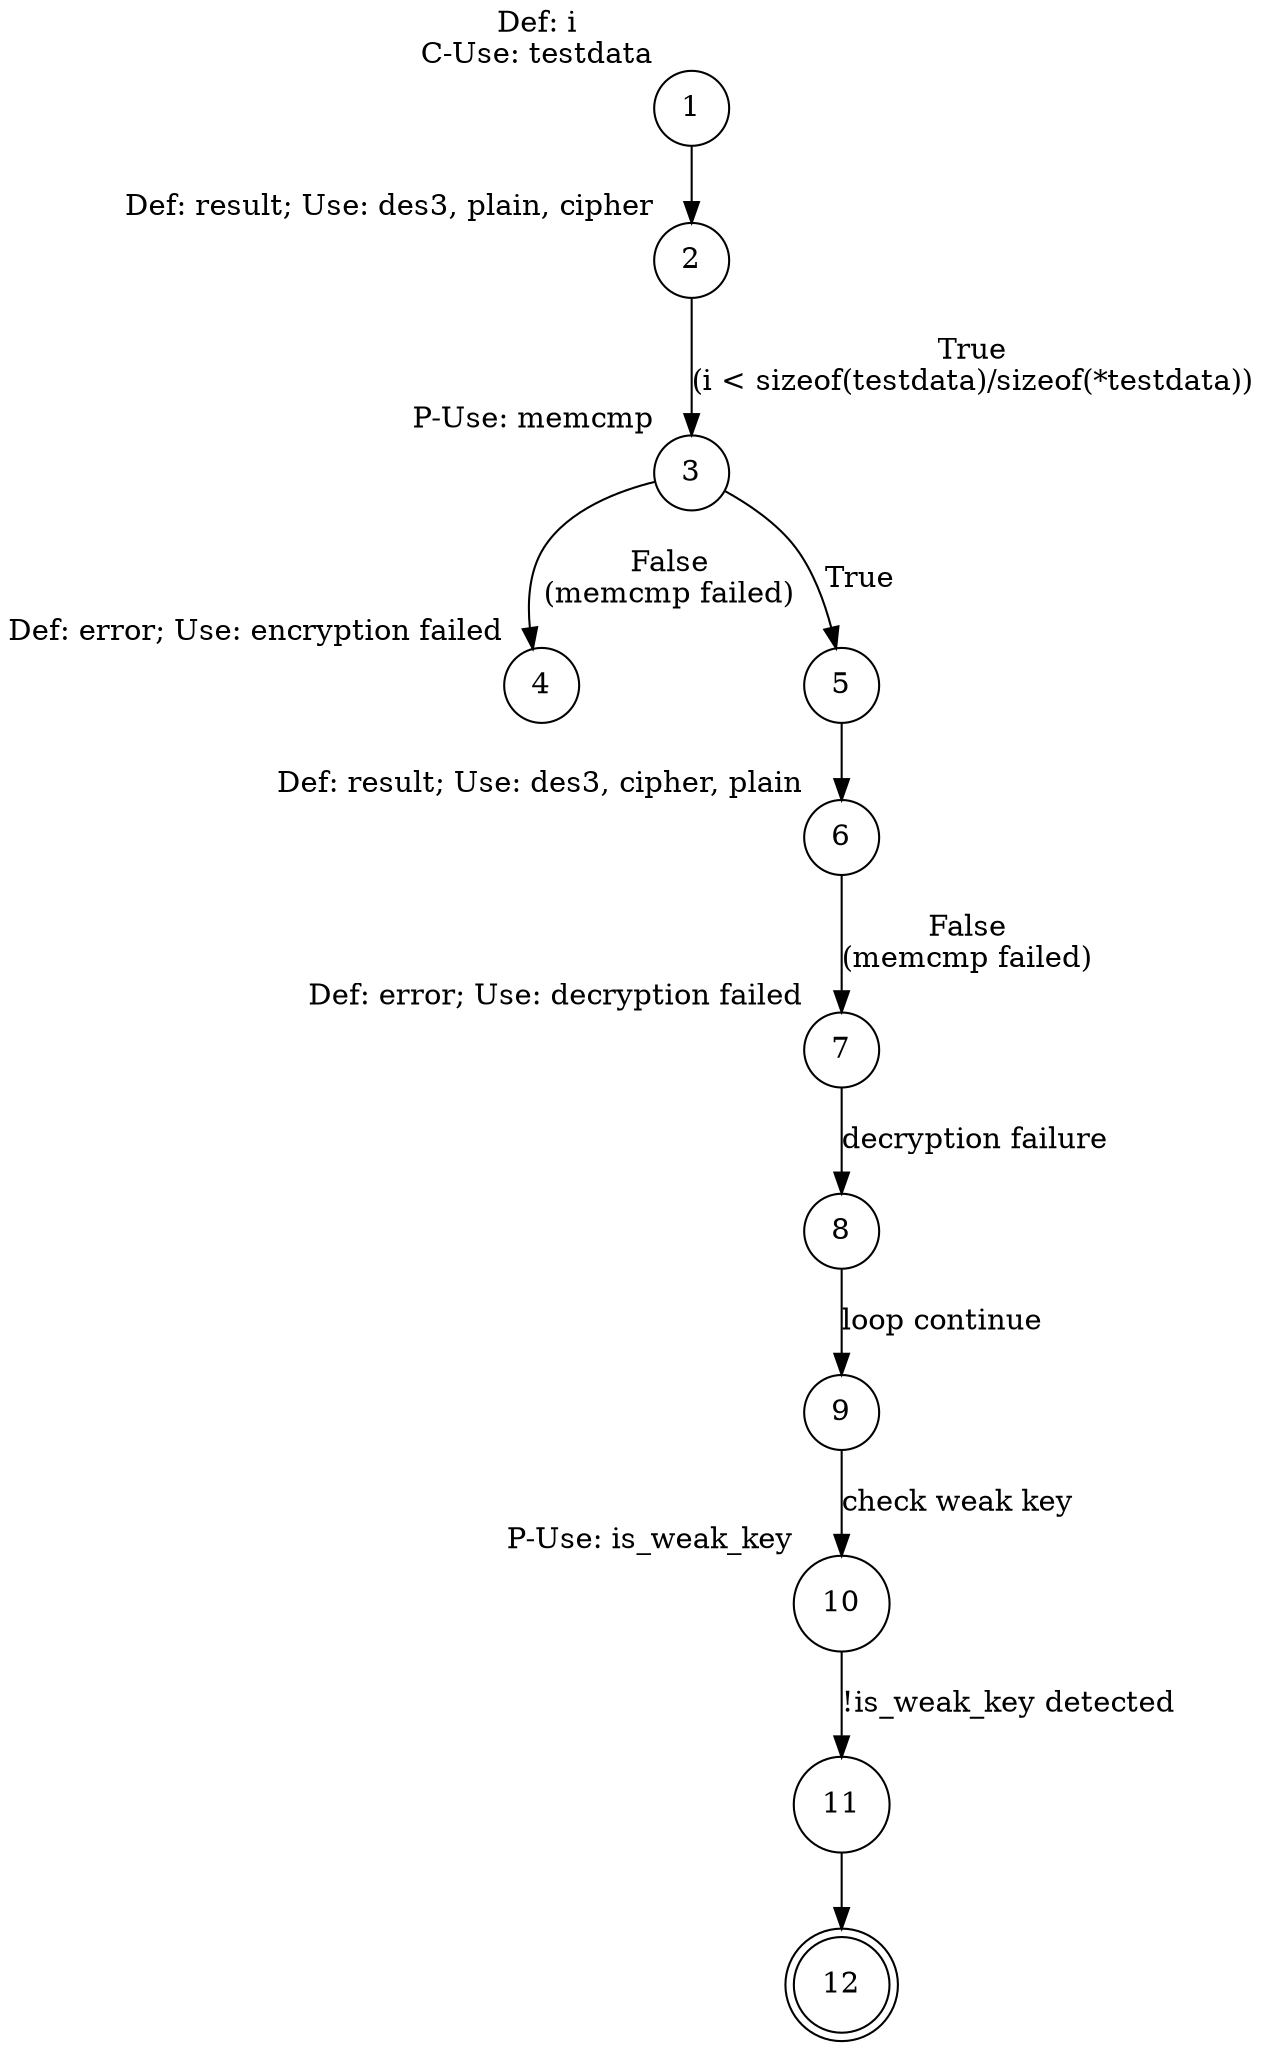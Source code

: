 digraph selftest {
    rankdir=TB;
    node [shape=circle];

    1 [label="1", xlabel="Def: i\nC-Use: testdata"];
    2 [label="2", xlabel="Def: result; Use: des3, plain, cipher"];
    3 [label="3", xlabel="P-Use: memcmp"];
    4 [label="4", xlabel="Def: error; Use: encryption failed"];
    5 [label="5"];
    6 [label="6", xlabel="Def: result; Use: des3, cipher, plain"];
    7 [label="7", xlabel="Def: error; Use: decryption failed"];
    8 [label="8"];
    9 [label="9"];
    10[label="10", xlabel="P-Use: is_weak_key"];
    11[label="11"];
    12[label="12", shape=doublecircle];

    1 -> 2;
    2 -> 3 [label="True\n(i < sizeof(testdata)/sizeof(*testdata))"];
    3 -> 4 [label="False\n(memcmp failed)"];
    3 -> 5 [label="True"];
    5 -> 6;
    6 -> 7 [label="False\n(memcmp failed)"];
    7 -> 8 [label="decryption failure"];
    8 -> 9 [label="loop continue"];
    9 -> 10 [label="check weak key"];
    10->11[label="!is_weak_key detected"];
    11->12;
}